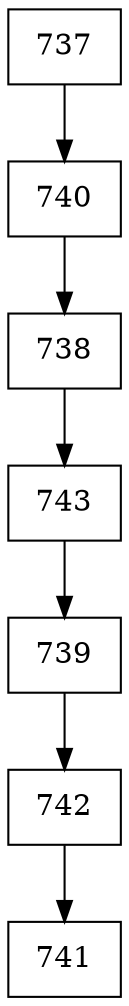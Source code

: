 digraph G {
  node [shape=record];
  node0 [label="{737}"];
  node0 -> node1;
  node1 [label="{740}"];
  node1 -> node2;
  node2 [label="{738}"];
  node2 -> node3;
  node3 [label="{743}"];
  node3 -> node4;
  node4 [label="{739}"];
  node4 -> node5;
  node5 [label="{742}"];
  node5 -> node6;
  node6 [label="{741}"];
}
